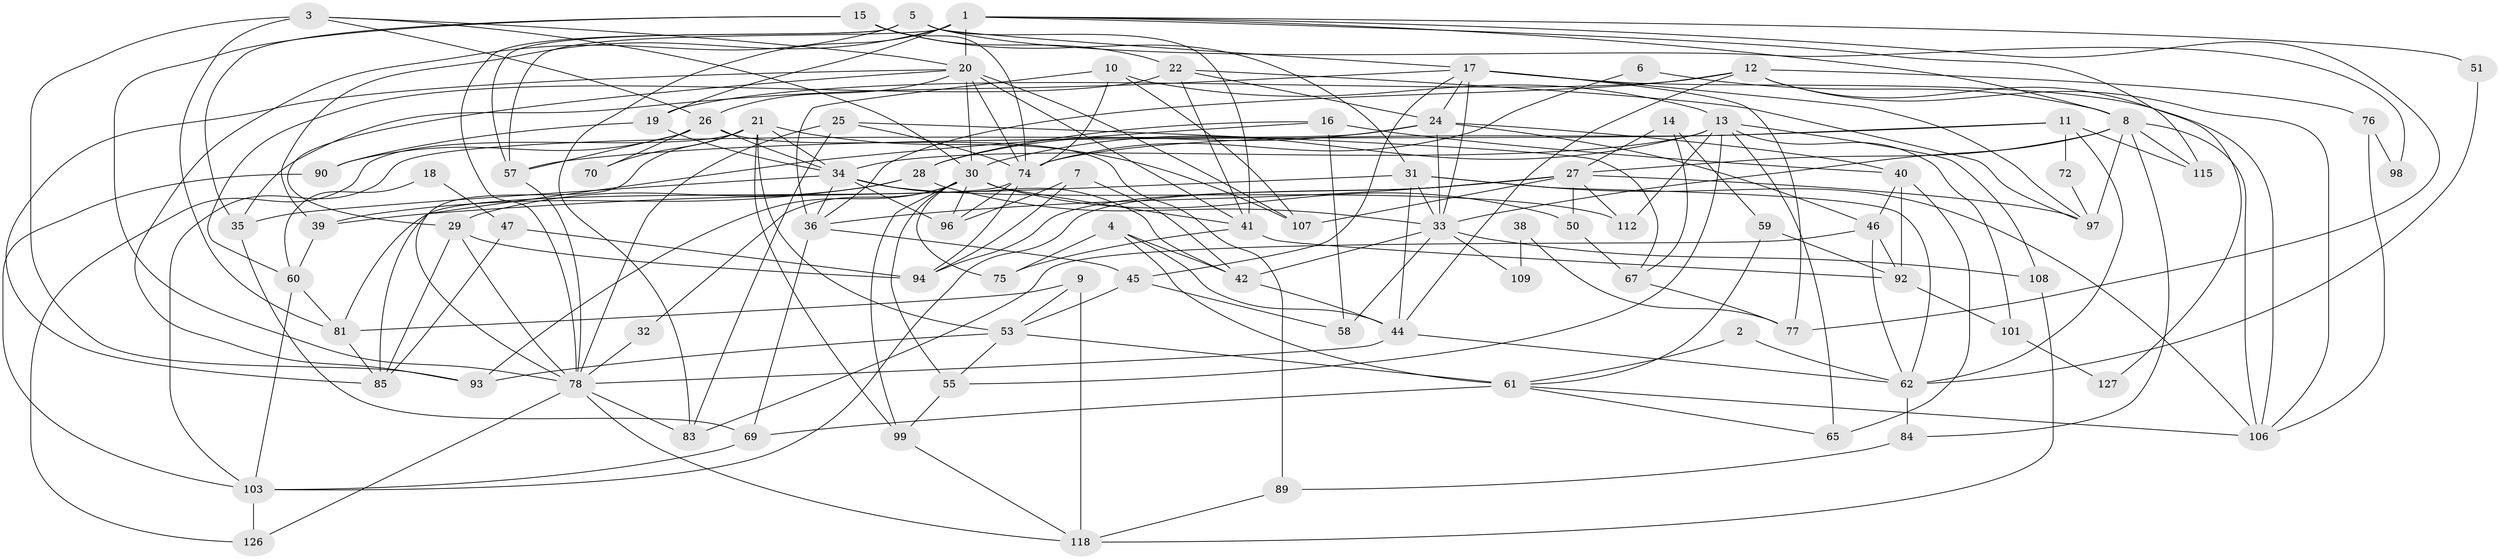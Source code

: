// original degree distribution, {7: 0.047244094488188976, 2: 0.13385826771653545, 3: 0.29133858267716534, 6: 0.07874015748031496, 5: 0.16535433070866143, 4: 0.25984251968503935, 8: 0.023622047244094488}
// Generated by graph-tools (version 1.1) at 2025/11/02/27/25 16:11:22]
// undirected, 88 vertices, 209 edges
graph export_dot {
graph [start="1"]
  node [color=gray90,style=filled];
  1 [super="+117"];
  2;
  3 [super="+63"];
  4 [super="+91"];
  5;
  6;
  7 [super="+102"];
  8 [super="+86"];
  9;
  10 [super="+95"];
  11;
  12 [super="+23"];
  13 [super="+125"];
  14;
  15;
  16;
  17 [super="+100"];
  18;
  19 [super="+37"];
  20 [super="+114"];
  21 [super="+56"];
  22 [super="+87"];
  24 [super="+49"];
  25;
  26 [super="+111"];
  27 [super="+54"];
  28 [super="+52"];
  29 [super="+82"];
  30 [super="+43"];
  31 [super="+104"];
  32;
  33 [super="+73"];
  34 [super="+71"];
  35;
  36 [super="+110"];
  38;
  39;
  40;
  41 [super="+116"];
  42 [super="+64"];
  44;
  45;
  46 [super="+48"];
  47;
  50;
  51;
  53 [super="+66"];
  55;
  57 [super="+124"];
  58;
  59;
  60;
  61 [super="+80"];
  62 [super="+68"];
  65 [super="+88"];
  67;
  69;
  70;
  72;
  74 [super="+119"];
  75;
  76;
  77;
  78 [super="+79"];
  81 [super="+105"];
  83 [super="+123"];
  84;
  85;
  89;
  90;
  92;
  93 [super="+113"];
  94;
  96;
  97;
  98;
  99 [super="+120"];
  101;
  103;
  106 [super="+122"];
  107;
  108;
  109;
  112 [super="+121"];
  115;
  118;
  126;
  127;
  1 -- 8;
  1 -- 19 [weight=2];
  1 -- 39;
  1 -- 51;
  1 -- 115;
  1 -- 20;
  1 -- 77;
  1 -- 57;
  1 -- 83;
  2 -- 61;
  2 -- 62;
  3 -- 93;
  3 -- 30;
  3 -- 81;
  3 -- 20;
  3 -- 26;
  4 -- 61 [weight=2];
  4 -- 75;
  4 -- 44;
  4 -- 42;
  5 -- 17;
  5 -- 41;
  5 -- 57;
  5 -- 93;
  5 -- 98;
  5 -- 78;
  6 -- 8;
  6 -- 74;
  7 -- 42;
  7 -- 96;
  7 -- 94;
  8 -- 84;
  8 -- 115;
  8 -- 33;
  8 -- 97;
  8 -- 106;
  8 -- 27;
  9 -- 53;
  9 -- 81;
  9 -- 118;
  10 -- 107;
  10 -- 13;
  10 -- 36;
  10 -- 74 [weight=2];
  11 -- 115;
  11 -- 72;
  11 -- 57;
  11 -- 62;
  11 -- 74;
  12 -- 36;
  12 -- 76;
  12 -- 127;
  12 -- 44;
  12 -- 106;
  12 -- 19;
  13 -- 55;
  13 -- 108;
  13 -- 112;
  13 -- 101;
  13 -- 30;
  13 -- 34;
  13 -- 65;
  14 -- 59;
  14 -- 67;
  14 -- 27;
  15 -- 31;
  15 -- 35;
  15 -- 78;
  15 -- 22;
  15 -- 74;
  16 -- 85;
  16 -- 40;
  16 -- 58;
  16 -- 28;
  17 -- 35;
  17 -- 97;
  17 -- 33;
  17 -- 45;
  17 -- 24;
  17 -- 106;
  17 -- 77;
  18 -- 47;
  18 -- 60;
  19 -- 90;
  19 -- 34;
  20 -- 41;
  20 -- 85;
  20 -- 107;
  20 -- 29;
  20 -- 74;
  20 -- 30;
  20 -- 26;
  21 -- 107;
  21 -- 78;
  21 -- 99;
  21 -- 70;
  21 -- 126;
  21 -- 34;
  21 -- 53;
  22 -- 97;
  22 -- 24;
  22 -- 60;
  22 -- 41;
  24 -- 33;
  24 -- 103;
  24 -- 40;
  24 -- 28;
  24 -- 46;
  25 -- 78;
  25 -- 67;
  25 -- 83;
  25 -- 74;
  26 -- 34;
  26 -- 57;
  26 -- 89;
  26 -- 70;
  26 -- 90;
  27 -- 112;
  27 -- 36;
  27 -- 97;
  27 -- 103;
  27 -- 107;
  27 -- 50;
  27 -- 94;
  28 -- 29;
  28 -- 39;
  28 -- 33;
  29 -- 78;
  29 -- 85;
  29 -- 94;
  30 -- 75;
  30 -- 50;
  30 -- 96;
  30 -- 93;
  30 -- 32;
  30 -- 99;
  30 -- 55;
  30 -- 41;
  31 -- 44;
  31 -- 39;
  31 -- 62;
  31 -- 106;
  31 -- 33;
  32 -- 78;
  33 -- 108;
  33 -- 58 [weight=2];
  33 -- 109 [weight=2];
  33 -- 42;
  34 -- 35;
  34 -- 96;
  34 -- 112;
  34 -- 36;
  34 -- 42;
  35 -- 69;
  36 -- 69;
  36 -- 45;
  38 -- 77;
  38 -- 109;
  39 -- 60;
  40 -- 46;
  40 -- 65;
  40 -- 92;
  41 -- 75;
  41 -- 92;
  42 -- 44;
  44 -- 78;
  44 -- 62;
  45 -- 58;
  45 -- 53;
  46 -- 83;
  46 -- 62;
  46 -- 92;
  47 -- 85;
  47 -- 94;
  50 -- 67;
  51 -- 62;
  53 -- 55;
  53 -- 93;
  53 -- 61;
  55 -- 99;
  57 -- 78;
  59 -- 92;
  59 -- 61;
  60 -- 103;
  60 -- 81;
  61 -- 106;
  61 -- 65;
  61 -- 69;
  62 -- 84;
  67 -- 77;
  69 -- 103;
  72 -- 97;
  74 -- 81;
  74 -- 94;
  74 -- 96;
  76 -- 98;
  76 -- 106;
  78 -- 126;
  78 -- 118;
  78 -- 83;
  81 -- 85;
  84 -- 89;
  89 -- 118;
  90 -- 103;
  92 -- 101;
  99 -- 118;
  101 -- 127;
  103 -- 126;
  108 -- 118;
}
